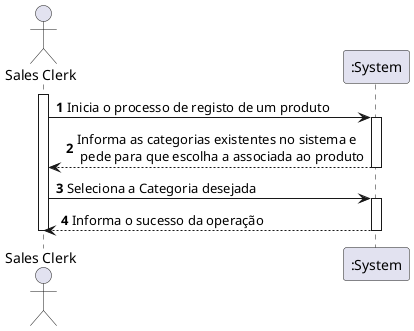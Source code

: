 @startuml

autonumber
actor "Sales Clerk" as SC

activate SC
SC -> ":System" : Inicia o processo de registo de um produto
activate ":System"
":System" --> SC : Informa as categorias existentes no sistema e \n pede para que escolha a associada ao produto
deactivate ":System"
SC -> ":System" : Seleciona a Categoria desejada
activate ":System"




":System" --> SC : Informa o sucesso da operação
deactivate ":System"
deactivate SC



@enduml